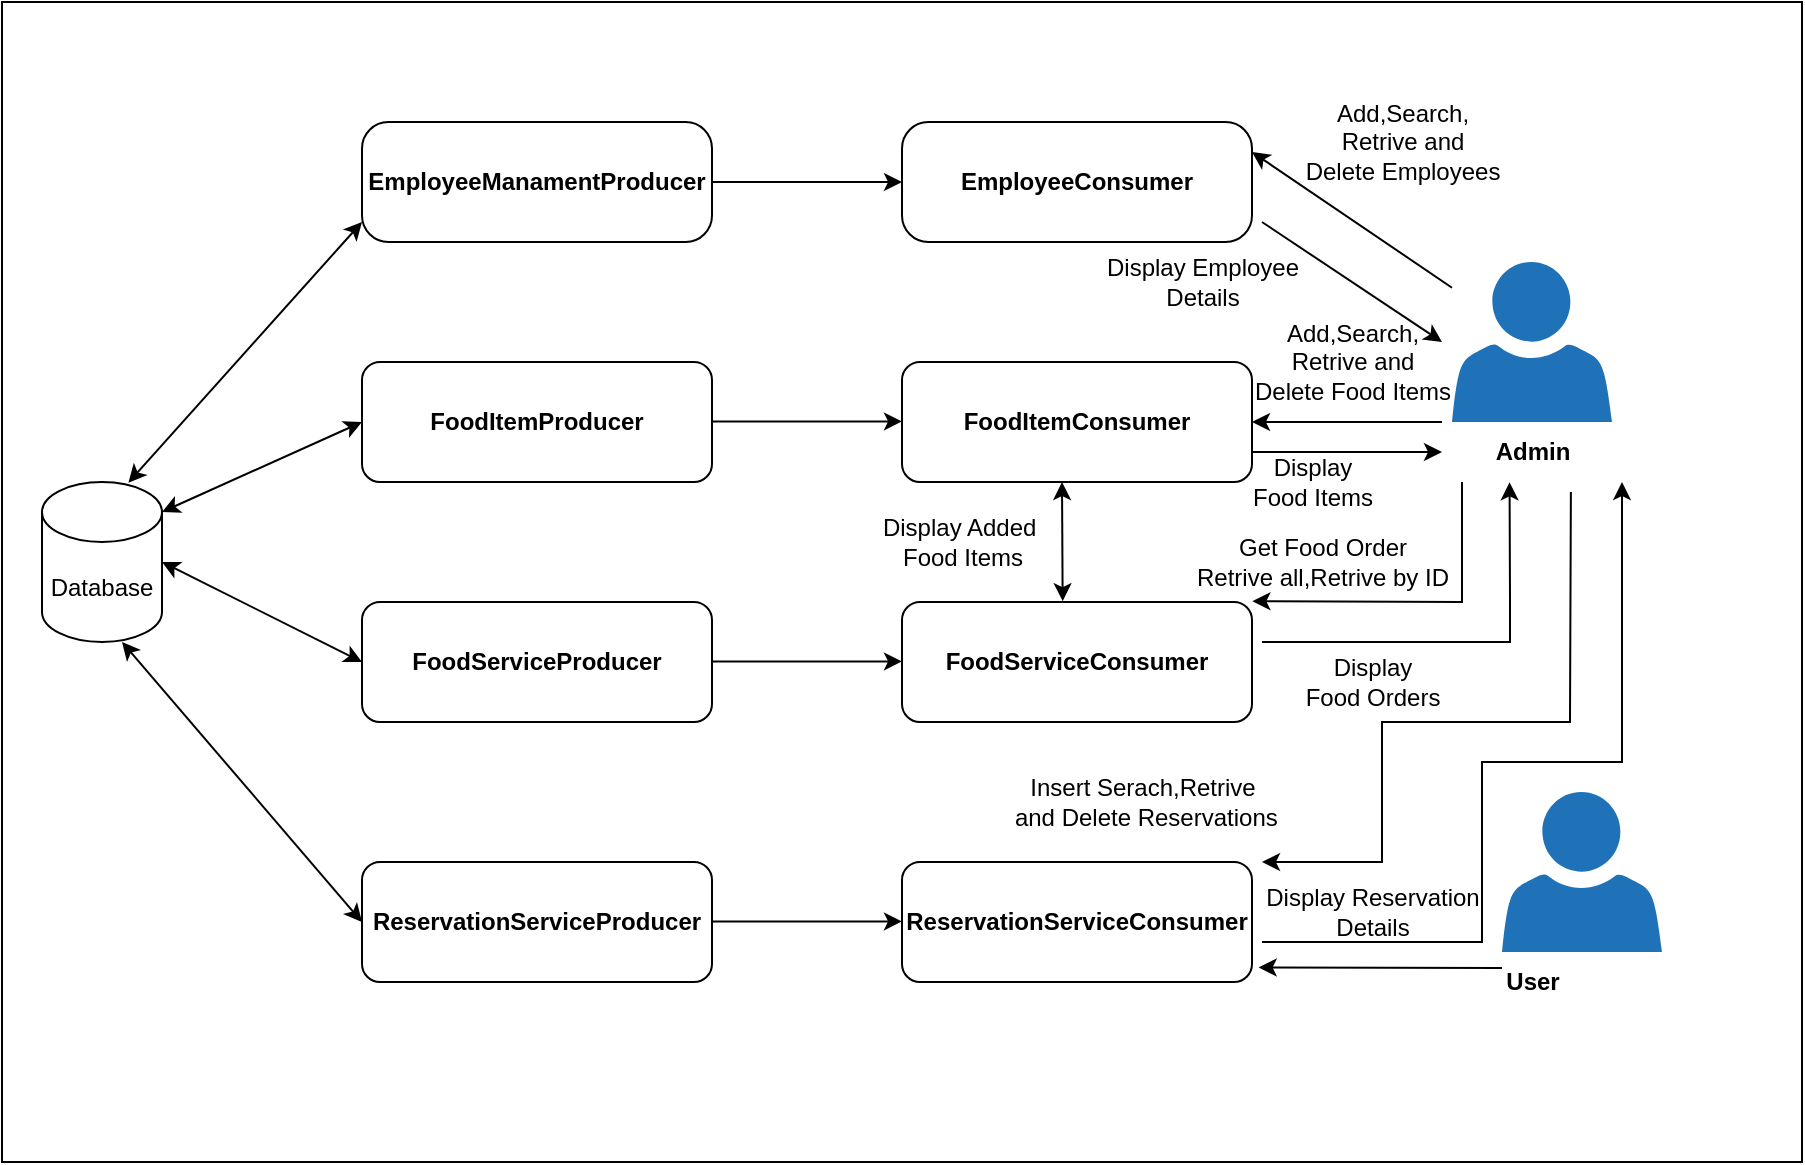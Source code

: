 <mxfile version="20.8.16" type="device"><diagram name="Page-1" id="n05tdywuweU2rkz1WlZA"><mxGraphModel dx="2072" dy="1164" grid="1" gridSize="10" guides="1" tooltips="1" connect="1" arrows="1" fold="1" page="1" pageScale="1" pageWidth="827" pageHeight="1169" math="0" shadow="0"><root><mxCell id="0"/><mxCell id="1" parent="0"/><mxCell id="VNr3yYGzF5We1Eg45xKt-44" value="" style="rounded=0;whiteSpace=wrap;html=1;" vertex="1" parent="1"><mxGeometry y="120" width="900" height="580" as="geometry"/></mxCell><mxCell id="8pHwlLeqkvUlY29FJxcZ-2" value="&lt;b style=&quot;border-color: var(--border-color);&quot;&gt;EmployeeConsumer&lt;/b&gt;" style="rounded=1;whiteSpace=wrap;html=1;arcSize=22;" parent="1" vertex="1"><mxGeometry x="450" y="180" width="175" height="60" as="geometry"/></mxCell><mxCell id="8pHwlLeqkvUlY29FJxcZ-3" value="" style="sketch=0;pointerEvents=1;shadow=0;dashed=0;html=1;strokeColor=none;labelPosition=center;verticalLabelPosition=bottom;verticalAlign=top;outlineConnect=0;align=center;shape=mxgraph.office.users.user;fillColor=#2072B8;" parent="1" vertex="1"><mxGeometry x="725" y="250" width="80" height="80" as="geometry"/></mxCell><mxCell id="8pHwlLeqkvUlY29FJxcZ-4" value="&lt;b style=&quot;border-color: var(--border-color);&quot;&gt;FoodItemConsumer&lt;/b&gt;" style="rounded=1;whiteSpace=wrap;html=1;" parent="1" vertex="1"><mxGeometry x="450" y="300" width="175" height="60" as="geometry"/></mxCell><mxCell id="8pHwlLeqkvUlY29FJxcZ-5" value="&lt;b style=&quot;border-color: var(--border-color);&quot;&gt;FoodServiceConsumer&lt;/b&gt;" style="rounded=1;whiteSpace=wrap;html=1;" parent="1" vertex="1"><mxGeometry x="450" y="420" width="175" height="60" as="geometry"/></mxCell><mxCell id="8pHwlLeqkvUlY29FJxcZ-6" value="&lt;b style=&quot;border-color: var(--border-color);&quot;&gt;ReservationServiceConsumer&lt;/b&gt;" style="rounded=1;whiteSpace=wrap;html=1;" parent="1" vertex="1"><mxGeometry x="450" y="550" width="175" height="60" as="geometry"/></mxCell><mxCell id="8pHwlLeqkvUlY29FJxcZ-14" value="Database" style="shape=cylinder3;whiteSpace=wrap;html=1;boundedLbl=1;backgroundOutline=1;size=15;" parent="1" vertex="1"><mxGeometry x="20" y="360" width="60" height="80" as="geometry"/></mxCell><mxCell id="VNr3yYGzF5We1Eg45xKt-1" value="&lt;b style=&quot;border-color: var(--border-color);&quot;&gt;EmployeeManamentProducer&lt;/b&gt;" style="rounded=1;whiteSpace=wrap;html=1;arcSize=22;" vertex="1" parent="1"><mxGeometry x="180" y="180" width="175" height="60" as="geometry"/></mxCell><mxCell id="VNr3yYGzF5We1Eg45xKt-2" value="&lt;b style=&quot;border-color: var(--border-color);&quot;&gt;FoodItem&lt;/b&gt;&lt;b style=&quot;border-color: var(--border-color);&quot;&gt;Producer&lt;/b&gt;" style="rounded=1;whiteSpace=wrap;html=1;" vertex="1" parent="1"><mxGeometry x="180" y="300" width="175" height="60" as="geometry"/></mxCell><mxCell id="VNr3yYGzF5We1Eg45xKt-3" value="&lt;b style=&quot;border-color: var(--border-color);&quot;&gt;FoodService&lt;/b&gt;&lt;b style=&quot;border-color: var(--border-color);&quot;&gt;Producer&lt;/b&gt;" style="rounded=1;whiteSpace=wrap;html=1;" vertex="1" parent="1"><mxGeometry x="180" y="420" width="175" height="60" as="geometry"/></mxCell><mxCell id="VNr3yYGzF5We1Eg45xKt-4" value="&lt;b style=&quot;border-color: var(--border-color);&quot;&gt;ReservationService&lt;/b&gt;&lt;b style=&quot;border-color: var(--border-color);&quot;&gt;Producer&lt;/b&gt;" style="rounded=1;whiteSpace=wrap;html=1;" vertex="1" parent="1"><mxGeometry x="180" y="550" width="175" height="60" as="geometry"/></mxCell><mxCell id="VNr3yYGzF5We1Eg45xKt-5" value="" style="endArrow=classic;startArrow=classic;html=1;rounded=0;exitX=0.72;exitY=0.004;exitDx=0;exitDy=0;exitPerimeter=0;" edge="1" parent="1" source="8pHwlLeqkvUlY29FJxcZ-14"><mxGeometry width="50" height="50" relative="1" as="geometry"><mxPoint x="130" y="280" as="sourcePoint"/><mxPoint x="180" y="230" as="targetPoint"/></mxGeometry></mxCell><mxCell id="VNr3yYGzF5We1Eg45xKt-6" value="" style="endArrow=classic;startArrow=classic;html=1;rounded=0;exitX=1;exitY=0;exitDx=0;exitDy=15;exitPerimeter=0;entryX=0;entryY=0.5;entryDx=0;entryDy=0;" edge="1" parent="1" source="8pHwlLeqkvUlY29FJxcZ-14" target="VNr3yYGzF5We1Eg45xKt-2"><mxGeometry width="50" height="50" relative="1" as="geometry"><mxPoint x="73.2" y="370.32" as="sourcePoint"/><mxPoint x="190" y="240" as="targetPoint"/></mxGeometry></mxCell><mxCell id="VNr3yYGzF5We1Eg45xKt-7" value="" style="endArrow=classic;startArrow=classic;html=1;rounded=0;exitX=1;exitY=0.5;exitDx=0;exitDy=0;exitPerimeter=0;entryX=0;entryY=0.5;entryDx=0;entryDy=0;" edge="1" parent="1" source="8pHwlLeqkvUlY29FJxcZ-14" target="VNr3yYGzF5We1Eg45xKt-3"><mxGeometry width="50" height="50" relative="1" as="geometry"><mxPoint x="90" y="385" as="sourcePoint"/><mxPoint x="190" y="340" as="targetPoint"/></mxGeometry></mxCell><mxCell id="VNr3yYGzF5We1Eg45xKt-8" value="" style="endArrow=classic;startArrow=classic;html=1;rounded=0;exitX=1;exitY=0.5;exitDx=0;exitDy=0;exitPerimeter=0;entryX=0;entryY=0.5;entryDx=0;entryDy=0;" edge="1" parent="1" target="VNr3yYGzF5We1Eg45xKt-4"><mxGeometry width="50" height="50" relative="1" as="geometry"><mxPoint x="60" y="440" as="sourcePoint"/><mxPoint x="160" y="490" as="targetPoint"/></mxGeometry></mxCell><mxCell id="VNr3yYGzF5We1Eg45xKt-9" value="" style="endArrow=classic;html=1;rounded=0;entryX=0;entryY=0.5;entryDx=0;entryDy=0;exitX=1;exitY=0.5;exitDx=0;exitDy=0;" edge="1" parent="1" source="VNr3yYGzF5We1Eg45xKt-1" target="8pHwlLeqkvUlY29FJxcZ-2"><mxGeometry width="50" height="50" relative="1" as="geometry"><mxPoint x="360" y="220" as="sourcePoint"/><mxPoint x="410" y="170" as="targetPoint"/></mxGeometry></mxCell><mxCell id="VNr3yYGzF5We1Eg45xKt-10" value="" style="endArrow=classic;html=1;rounded=0;entryX=0;entryY=0.5;entryDx=0;entryDy=0;exitX=1;exitY=0.5;exitDx=0;exitDy=0;" edge="1" parent="1"><mxGeometry width="50" height="50" relative="1" as="geometry"><mxPoint x="355" y="329.71" as="sourcePoint"/><mxPoint x="450" y="329.71" as="targetPoint"/></mxGeometry></mxCell><mxCell id="VNr3yYGzF5We1Eg45xKt-11" value="" style="endArrow=classic;html=1;rounded=0;entryX=0;entryY=0.5;entryDx=0;entryDy=0;exitX=1;exitY=0.5;exitDx=0;exitDy=0;" edge="1" parent="1"><mxGeometry width="50" height="50" relative="1" as="geometry"><mxPoint x="355" y="449.71" as="sourcePoint"/><mxPoint x="450" y="449.71" as="targetPoint"/></mxGeometry></mxCell><mxCell id="VNr3yYGzF5We1Eg45xKt-12" value="" style="endArrow=classic;html=1;rounded=0;entryX=0;entryY=0.5;entryDx=0;entryDy=0;exitX=1;exitY=0.5;exitDx=0;exitDy=0;" edge="1" parent="1"><mxGeometry width="50" height="50" relative="1" as="geometry"><mxPoint x="355" y="579.71" as="sourcePoint"/><mxPoint x="450" y="579.71" as="targetPoint"/></mxGeometry></mxCell><mxCell id="VNr3yYGzF5We1Eg45xKt-14" value="" style="endArrow=classic;startArrow=classic;html=1;rounded=0;exitX=0.459;exitY=-0.007;exitDx=0;exitDy=0;exitPerimeter=0;" edge="1" parent="1" source="8pHwlLeqkvUlY29FJxcZ-5"><mxGeometry width="50" height="50" relative="1" as="geometry"><mxPoint x="480" y="410" as="sourcePoint"/><mxPoint x="530" y="360" as="targetPoint"/></mxGeometry></mxCell><mxCell id="VNr3yYGzF5We1Eg45xKt-15" value="Display Added&amp;nbsp;&lt;br&gt;Food Items" style="text;html=1;align=center;verticalAlign=middle;resizable=0;points=[];autosize=1;strokeColor=none;fillColor=none;" vertex="1" parent="1"><mxGeometry x="430" y="370" width="100" height="40" as="geometry"/></mxCell><mxCell id="VNr3yYGzF5We1Eg45xKt-16" value="" style="sketch=0;pointerEvents=1;shadow=0;dashed=0;html=1;strokeColor=none;labelPosition=center;verticalLabelPosition=bottom;verticalAlign=top;outlineConnect=0;align=center;shape=mxgraph.office.users.user;fillColor=#2072B8;" vertex="1" parent="1"><mxGeometry x="750" y="515" width="80" height="80" as="geometry"/></mxCell><mxCell id="VNr3yYGzF5We1Eg45xKt-17" value="&lt;b&gt;User&lt;/b&gt;" style="text;html=1;align=center;verticalAlign=middle;resizable=0;points=[];autosize=1;strokeColor=none;fillColor=none;" vertex="1" parent="1"><mxGeometry x="740" y="595" width="50" height="30" as="geometry"/></mxCell><mxCell id="VNr3yYGzF5We1Eg45xKt-18" value="" style="endArrow=classic;html=1;rounded=0;entryX=1.019;entryY=0.879;entryDx=0;entryDy=0;entryPerimeter=0;" edge="1" parent="1" target="8pHwlLeqkvUlY29FJxcZ-6"><mxGeometry width="50" height="50" relative="1" as="geometry"><mxPoint x="750" y="603" as="sourcePoint"/><mxPoint x="520" y="720" as="targetPoint"/></mxGeometry></mxCell><mxCell id="VNr3yYGzF5We1Eg45xKt-19" value="" style="endArrow=classic;html=1;rounded=0;entryX=1;entryY=0.25;entryDx=0;entryDy=0;" edge="1" parent="1" source="8pHwlLeqkvUlY29FJxcZ-3" target="8pHwlLeqkvUlY29FJxcZ-2"><mxGeometry width="50" height="50" relative="1" as="geometry"><mxPoint x="700" y="195" as="sourcePoint"/><mxPoint x="620" y="330" as="targetPoint"/><Array as="points"/></mxGeometry></mxCell><mxCell id="VNr3yYGzF5We1Eg45xKt-20" value="Add,Search,&lt;br&gt;Retrive and &lt;br&gt;Delete Employees" style="text;html=1;align=center;verticalAlign=middle;resizable=0;points=[];autosize=1;strokeColor=none;fillColor=none;" vertex="1" parent="1"><mxGeometry x="640" y="160" width="120" height="60" as="geometry"/></mxCell><mxCell id="VNr3yYGzF5We1Eg45xKt-22" value="" style="endArrow=classic;html=1;rounded=0;" edge="1" parent="1"><mxGeometry width="50" height="50" relative="1" as="geometry"><mxPoint x="630" y="230" as="sourcePoint"/><mxPoint x="720" y="290" as="targetPoint"/></mxGeometry></mxCell><mxCell id="VNr3yYGzF5We1Eg45xKt-23" value="Display Employee&lt;br&gt;Details" style="text;html=1;align=center;verticalAlign=middle;resizable=0;points=[];autosize=1;strokeColor=none;fillColor=none;" vertex="1" parent="1"><mxGeometry x="540" y="240" width="120" height="40" as="geometry"/></mxCell><mxCell id="VNr3yYGzF5We1Eg45xKt-26" value="" style="endArrow=classic;html=1;rounded=0;entryX=1;entryY=0.5;entryDx=0;entryDy=0;exitX=0.875;exitY=1;exitDx=0;exitDy=0;exitPerimeter=0;" edge="1" parent="1" source="VNr3yYGzF5We1Eg45xKt-27" target="8pHwlLeqkvUlY29FJxcZ-4"><mxGeometry width="50" height="50" relative="1" as="geometry"><mxPoint x="720" y="320" as="sourcePoint"/><mxPoint x="630" y="340" as="targetPoint"/></mxGeometry></mxCell><mxCell id="VNr3yYGzF5We1Eg45xKt-27" value="Add,Search,&lt;br&gt;Retrive and &lt;br&gt;Delete Food Items" style="text;html=1;align=center;verticalAlign=middle;resizable=0;points=[];autosize=1;strokeColor=none;fillColor=none;" vertex="1" parent="1"><mxGeometry x="615" y="270" width="120" height="60" as="geometry"/></mxCell><mxCell id="VNr3yYGzF5We1Eg45xKt-29" value="&lt;b&gt;Admin&lt;/b&gt;" style="text;html=1;align=center;verticalAlign=middle;resizable=0;points=[];autosize=1;strokeColor=none;fillColor=none;" vertex="1" parent="1"><mxGeometry x="735" y="330" width="60" height="30" as="geometry"/></mxCell><mxCell id="VNr3yYGzF5We1Eg45xKt-31" value="" style="endArrow=classic;html=1;rounded=0;exitX=1;exitY=0.75;exitDx=0;exitDy=0;" edge="1" parent="1" source="8pHwlLeqkvUlY29FJxcZ-4"><mxGeometry width="50" height="50" relative="1" as="geometry"><mxPoint x="630" y="410" as="sourcePoint"/><mxPoint x="720" y="345" as="targetPoint"/></mxGeometry></mxCell><mxCell id="VNr3yYGzF5We1Eg45xKt-33" value="Display &lt;br&gt;Food Items" style="text;html=1;align=center;verticalAlign=middle;resizable=0;points=[];autosize=1;strokeColor=none;fillColor=none;" vertex="1" parent="1"><mxGeometry x="615" y="340" width="80" height="40" as="geometry"/></mxCell><mxCell id="VNr3yYGzF5We1Eg45xKt-34" value="" style="endArrow=classic;html=1;rounded=0;entryX=0.268;entryY=0.99;entryDx=0;entryDy=0;entryPerimeter=0;" edge="1" parent="1" target="VNr3yYGzF5We1Eg45xKt-35"><mxGeometry width="50" height="50" relative="1" as="geometry"><mxPoint x="730" y="360" as="sourcePoint"/><mxPoint x="720" y="380" as="targetPoint"/><Array as="points"><mxPoint x="730" y="380"/><mxPoint x="730" y="420"/></Array></mxGeometry></mxCell><mxCell id="VNr3yYGzF5We1Eg45xKt-35" value="Get Food Order&lt;br&gt;Retrive all,Retrive by ID" style="text;html=1;align=center;verticalAlign=middle;resizable=0;points=[];autosize=1;strokeColor=none;fillColor=none;" vertex="1" parent="1"><mxGeometry x="585" y="380" width="150" height="40" as="geometry"/></mxCell><mxCell id="VNr3yYGzF5We1Eg45xKt-36" value="" style="endArrow=classic;html=1;rounded=0;entryX=0.313;entryY=1.005;entryDx=0;entryDy=0;entryPerimeter=0;" edge="1" parent="1" target="VNr3yYGzF5We1Eg45xKt-29"><mxGeometry width="50" height="50" relative="1" as="geometry"><mxPoint x="630" y="440" as="sourcePoint"/><mxPoint x="750" y="420" as="targetPoint"/><Array as="points"><mxPoint x="754" y="440"/><mxPoint x="754" y="420"/></Array></mxGeometry></mxCell><mxCell id="VNr3yYGzF5We1Eg45xKt-38" value="Display&lt;br style=&quot;border-color: var(--border-color);&quot;&gt;Food Orders" style="text;html=1;align=center;verticalAlign=middle;resizable=0;points=[];autosize=1;strokeColor=none;fillColor=none;" vertex="1" parent="1"><mxGeometry x="640" y="440" width="90" height="40" as="geometry"/></mxCell><mxCell id="VNr3yYGzF5We1Eg45xKt-39" value="Insert Serach,Retrive&lt;br&gt;&amp;nbsp;and Delete Reservations" style="text;html=1;align=center;verticalAlign=middle;resizable=0;points=[];autosize=1;strokeColor=none;fillColor=none;" vertex="1" parent="1"><mxGeometry x="490" y="500" width="160" height="40" as="geometry"/></mxCell><mxCell id="VNr3yYGzF5We1Eg45xKt-40" value="Display Reservation&lt;br&gt;Details" style="text;html=1;align=center;verticalAlign=middle;resizable=0;points=[];autosize=1;strokeColor=none;fillColor=none;" vertex="1" parent="1"><mxGeometry x="620" y="555" width="130" height="40" as="geometry"/></mxCell><mxCell id="VNr3yYGzF5We1Eg45xKt-41" value="" style="endArrow=classic;html=1;rounded=0;exitX=0.824;exitY=1.168;exitDx=0;exitDy=0;exitPerimeter=0;" edge="1" parent="1" source="VNr3yYGzF5We1Eg45xKt-29"><mxGeometry width="50" height="50" relative="1" as="geometry"><mxPoint x="710" y="560" as="sourcePoint"/><mxPoint x="630" y="550" as="targetPoint"/><Array as="points"><mxPoint x="784" y="480"/><mxPoint x="690" y="480"/><mxPoint x="690" y="550"/></Array></mxGeometry></mxCell><mxCell id="VNr3yYGzF5We1Eg45xKt-42" value="" style="endArrow=classic;html=1;rounded=0;" edge="1" parent="1"><mxGeometry width="50" height="50" relative="1" as="geometry"><mxPoint x="630" y="590" as="sourcePoint"/><mxPoint x="810" y="360" as="targetPoint"/><Array as="points"><mxPoint x="740" y="590"/><mxPoint x="740" y="500"/><mxPoint x="810" y="500"/></Array></mxGeometry></mxCell></root></mxGraphModel></diagram></mxfile>
